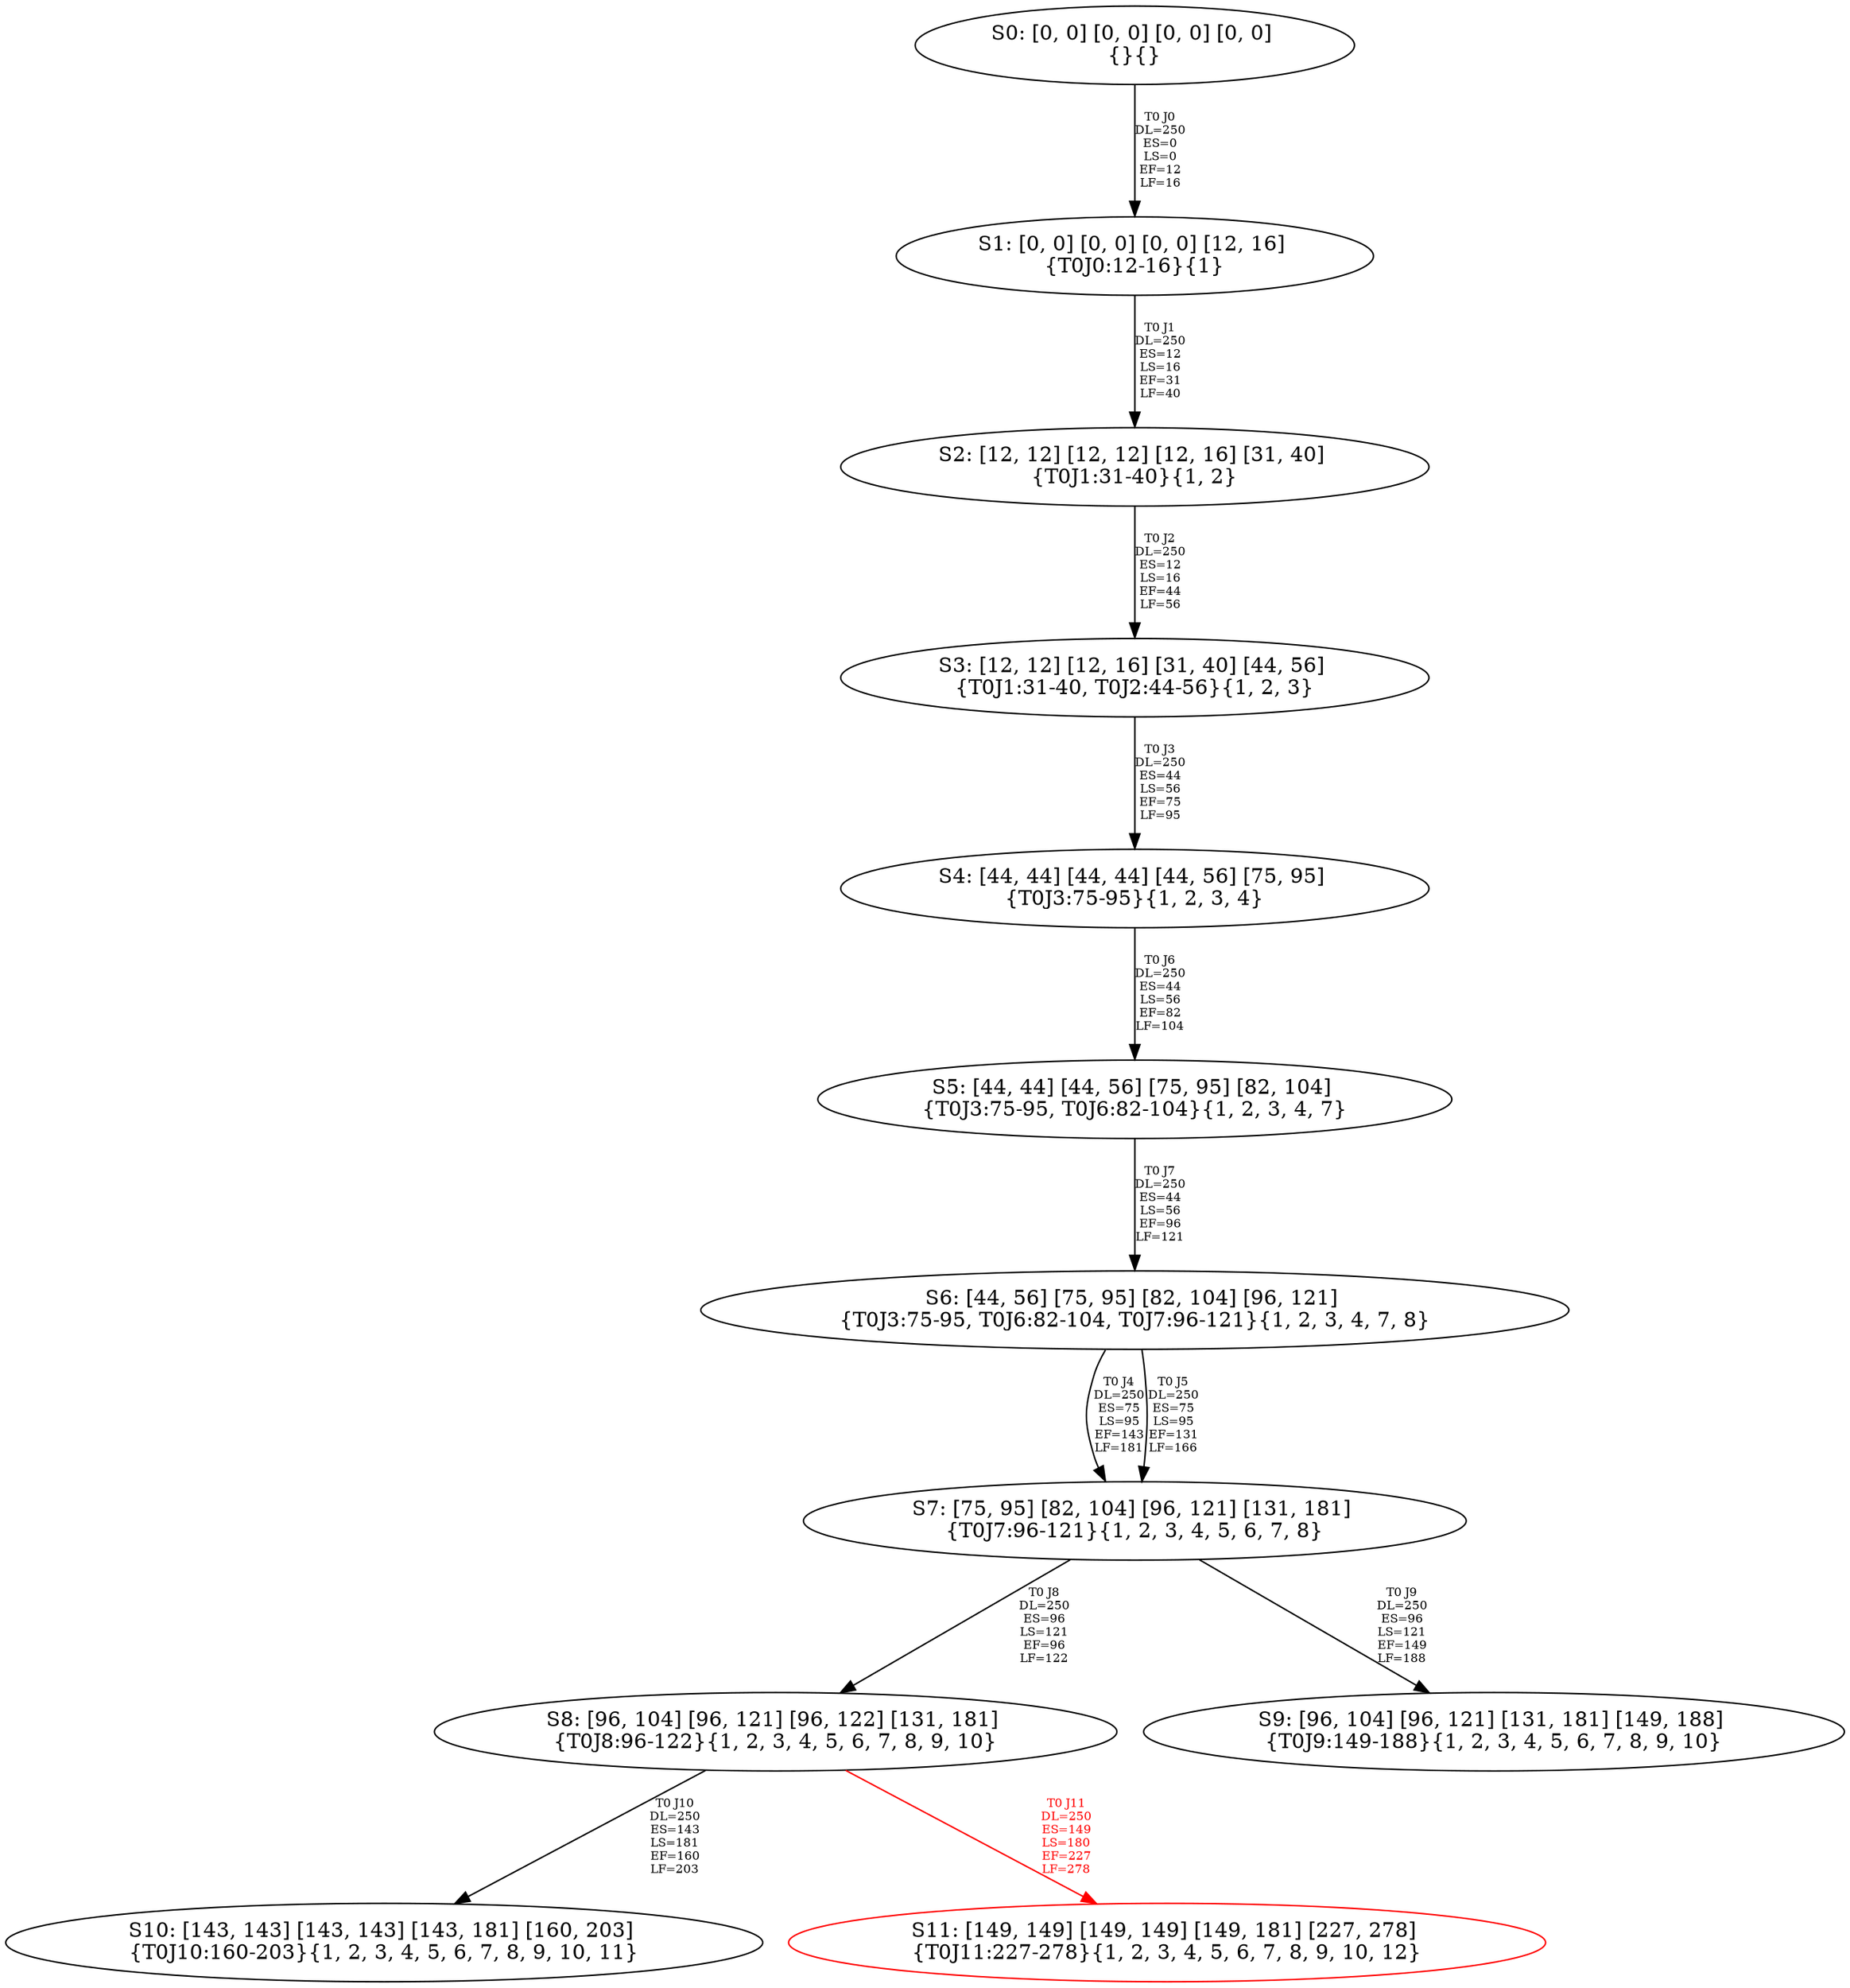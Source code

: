 digraph {
	S0[label="S0: [0, 0] [0, 0] [0, 0] [0, 0] \n{}{}"];
	S1[label="S1: [0, 0] [0, 0] [0, 0] [12, 16] \n{T0J0:12-16}{1}"];
	S2[label="S2: [12, 12] [12, 12] [12, 16] [31, 40] \n{T0J1:31-40}{1, 2}"];
	S3[label="S3: [12, 12] [12, 16] [31, 40] [44, 56] \n{T0J1:31-40, T0J2:44-56}{1, 2, 3}"];
	S4[label="S4: [44, 44] [44, 44] [44, 56] [75, 95] \n{T0J3:75-95}{1, 2, 3, 4}"];
	S5[label="S5: [44, 44] [44, 56] [75, 95] [82, 104] \n{T0J3:75-95, T0J6:82-104}{1, 2, 3, 4, 7}"];
	S6[label="S6: [44, 56] [75, 95] [82, 104] [96, 121] \n{T0J3:75-95, T0J6:82-104, T0J7:96-121}{1, 2, 3, 4, 7, 8}"];
	S7[label="S7: [75, 95] [82, 104] [96, 121] [131, 181] \n{T0J7:96-121}{1, 2, 3, 4, 5, 6, 7, 8}"];
	S8[label="S8: [96, 104] [96, 121] [96, 122] [131, 181] \n{T0J8:96-122}{1, 2, 3, 4, 5, 6, 7, 8, 9, 10}"];
	S9[label="S9: [96, 104] [96, 121] [131, 181] [149, 188] \n{T0J9:149-188}{1, 2, 3, 4, 5, 6, 7, 8, 9, 10}"];
	S10[label="S10: [143, 143] [143, 143] [143, 181] [160, 203] \n{T0J10:160-203}{1, 2, 3, 4, 5, 6, 7, 8, 9, 10, 11}"];
	S11[label="S11: [149, 149] [149, 149] [149, 181] [227, 278] \n{T0J11:227-278}{1, 2, 3, 4, 5, 6, 7, 8, 9, 10, 12}"];
	S0 -> S1[label="T0 J0\nDL=250\nES=0\nLS=0\nEF=12\nLF=16",fontsize=8];
	S1 -> S2[label="T0 J1\nDL=250\nES=12\nLS=16\nEF=31\nLF=40",fontsize=8];
	S2 -> S3[label="T0 J2\nDL=250\nES=12\nLS=16\nEF=44\nLF=56",fontsize=8];
	S3 -> S4[label="T0 J3\nDL=250\nES=44\nLS=56\nEF=75\nLF=95",fontsize=8];
	S4 -> S5[label="T0 J6\nDL=250\nES=44\nLS=56\nEF=82\nLF=104",fontsize=8];
	S5 -> S6[label="T0 J7\nDL=250\nES=44\nLS=56\nEF=96\nLF=121",fontsize=8];
	S6 -> S7[label="T0 J4\nDL=250\nES=75\nLS=95\nEF=143\nLF=181",fontsize=8];
	S6 -> S7[label="T0 J5\nDL=250\nES=75\nLS=95\nEF=131\nLF=166",fontsize=8];
	S7 -> S8[label="T0 J8\nDL=250\nES=96\nLS=121\nEF=96\nLF=122",fontsize=8];
	S7 -> S9[label="T0 J9\nDL=250\nES=96\nLS=121\nEF=149\nLF=188",fontsize=8];
	S8 -> S10[label="T0 J10\nDL=250\nES=143\nLS=181\nEF=160\nLF=203",fontsize=8];
	S8 -> S11[label="T0 J11\nDL=250\nES=149\nLS=180\nEF=227\nLF=278",color=Red,fontcolor=Red,fontsize=8];
S11[color=Red];
}
